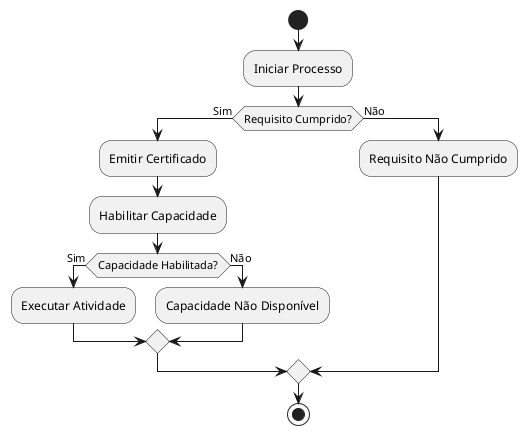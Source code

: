@startuml
start
:Iniciar Processo;
if (Requisito Cumprido?) then (Sim)
    :Emitir Certificado;
    :Habilitar Capacidade;
    if (Capacidade Habilitada?) then (Sim)
        :Executar Atividade;
    else (Não)
        :Capacidade Não Disponível;
    endif
else (Não)
    :Requisito Não Cumprido;
endif
stop
@enduml
